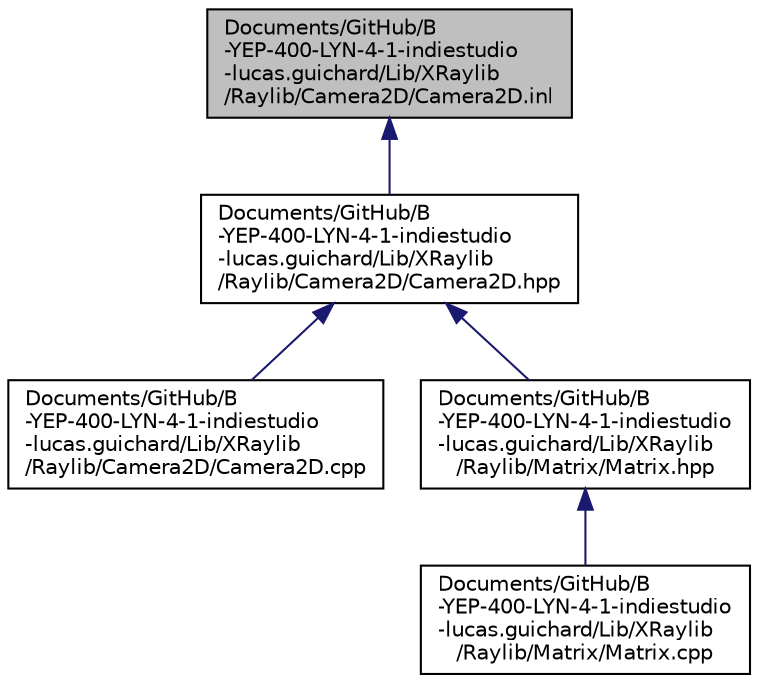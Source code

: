 digraph "Documents/GitHub/B-YEP-400-LYN-4-1-indiestudio-lucas.guichard/Lib/XRaylib/Raylib/Camera2D/Camera2D.inl"
{
 // LATEX_PDF_SIZE
  edge [fontname="Helvetica",fontsize="10",labelfontname="Helvetica",labelfontsize="10"];
  node [fontname="Helvetica",fontsize="10",shape=record];
  Node1 [label="Documents/GitHub/B\l-YEP-400-LYN-4-1-indiestudio\l-lucas.guichard/Lib/XRaylib\l/Raylib/Camera2D/Camera2D.inl",height=0.2,width=0.4,color="black", fillcolor="grey75", style="filled", fontcolor="black",tooltip=" "];
  Node1 -> Node2 [dir="back",color="midnightblue",fontsize="10",style="solid"];
  Node2 [label="Documents/GitHub/B\l-YEP-400-LYN-4-1-indiestudio\l-lucas.guichard/Lib/XRaylib\l/Raylib/Camera2D/Camera2D.hpp",height=0.2,width=0.4,color="black", fillcolor="white", style="filled",URL="$_camera2_d_8hpp.html",tooltip=" "];
  Node2 -> Node3 [dir="back",color="midnightblue",fontsize="10",style="solid"];
  Node3 [label="Documents/GitHub/B\l-YEP-400-LYN-4-1-indiestudio\l-lucas.guichard/Lib/XRaylib\l/Raylib/Camera2D/Camera2D.cpp",height=0.2,width=0.4,color="black", fillcolor="white", style="filled",URL="$_camera2_d_8cpp.html",tooltip=" "];
  Node2 -> Node4 [dir="back",color="midnightblue",fontsize="10",style="solid"];
  Node4 [label="Documents/GitHub/B\l-YEP-400-LYN-4-1-indiestudio\l-lucas.guichard/Lib/XRaylib\l/Raylib/Matrix/Matrix.hpp",height=0.2,width=0.4,color="black", fillcolor="white", style="filled",URL="$_matrix_8hpp.html",tooltip=" "];
  Node4 -> Node5 [dir="back",color="midnightblue",fontsize="10",style="solid"];
  Node5 [label="Documents/GitHub/B\l-YEP-400-LYN-4-1-indiestudio\l-lucas.guichard/Lib/XRaylib\l/Raylib/Matrix/Matrix.cpp",height=0.2,width=0.4,color="black", fillcolor="white", style="filled",URL="$_matrix_8cpp.html",tooltip=" "];
}
